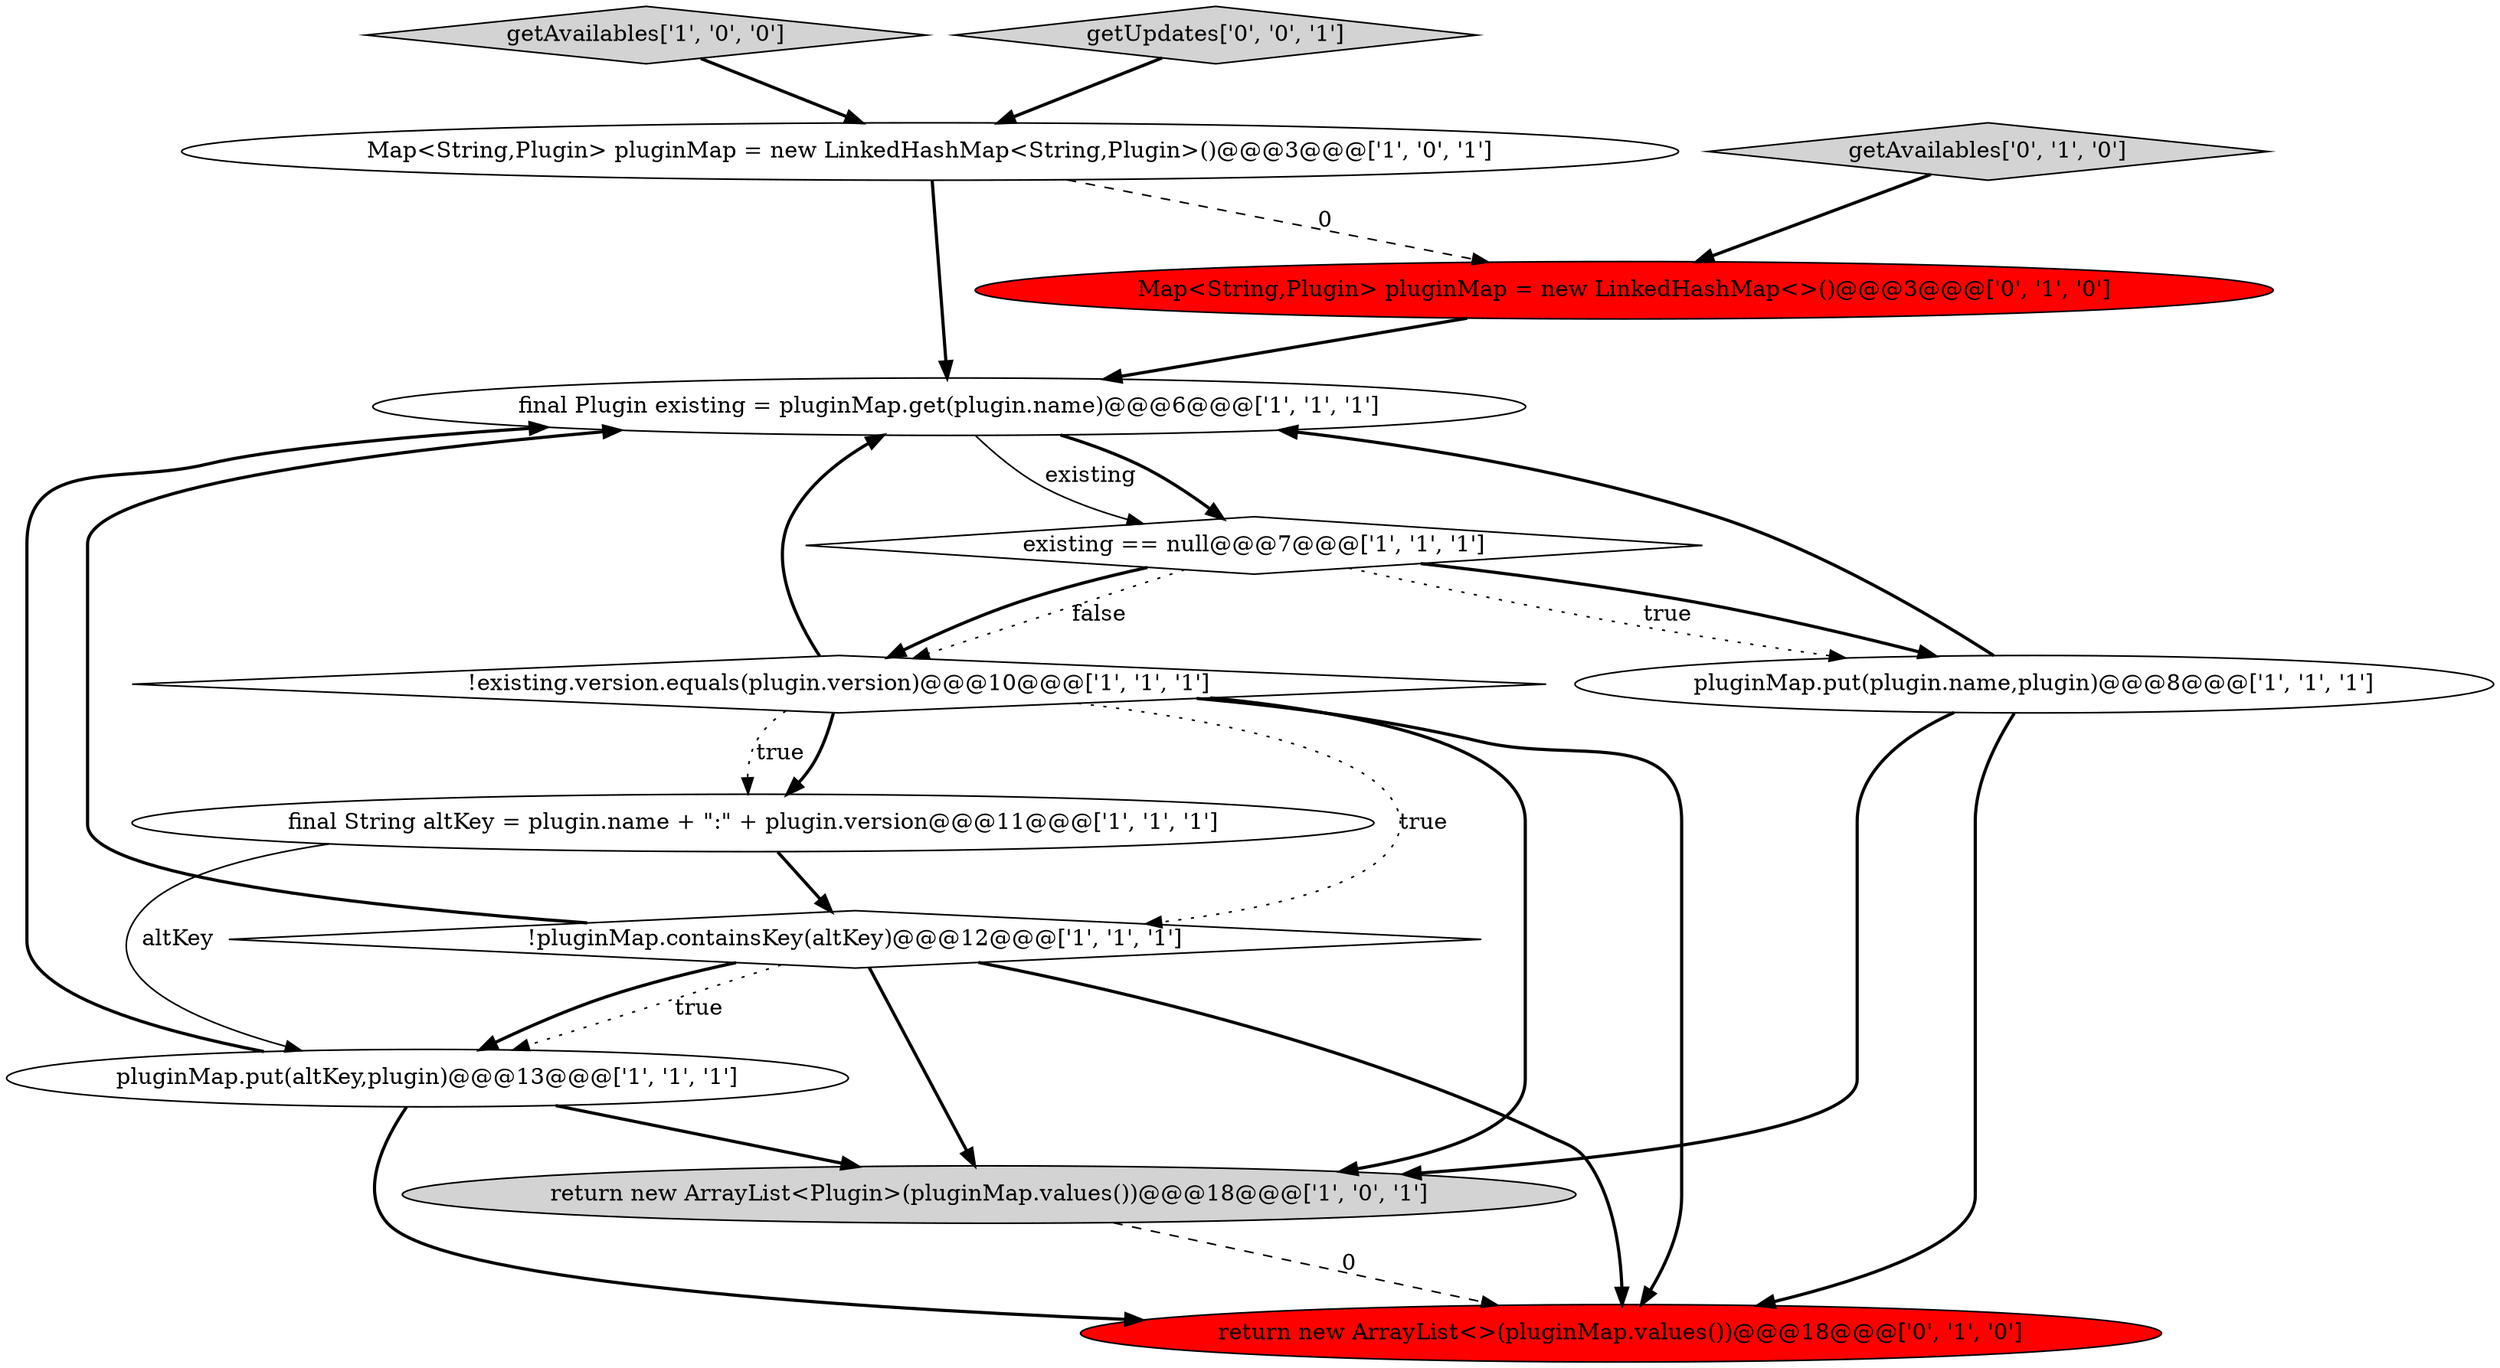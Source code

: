 digraph {
12 [style = filled, label = "getAvailables['0', '1', '0']", fillcolor = lightgray, shape = diamond image = "AAA0AAABBB2BBB"];
4 [style = filled, label = "getAvailables['1', '0', '0']", fillcolor = lightgray, shape = diamond image = "AAA0AAABBB1BBB"];
1 [style = filled, label = "existing == null@@@7@@@['1', '1', '1']", fillcolor = white, shape = diamond image = "AAA0AAABBB1BBB"];
13 [style = filled, label = "getUpdates['0', '0', '1']", fillcolor = lightgray, shape = diamond image = "AAA0AAABBB3BBB"];
3 [style = filled, label = "return new ArrayList<Plugin>(pluginMap.values())@@@18@@@['1', '0', '1']", fillcolor = lightgray, shape = ellipse image = "AAA0AAABBB1BBB"];
8 [style = filled, label = "Map<String,Plugin> pluginMap = new LinkedHashMap<String,Plugin>()@@@3@@@['1', '0', '1']", fillcolor = white, shape = ellipse image = "AAA0AAABBB1BBB"];
6 [style = filled, label = "!pluginMap.containsKey(altKey)@@@12@@@['1', '1', '1']", fillcolor = white, shape = diamond image = "AAA0AAABBB1BBB"];
11 [style = filled, label = "return new ArrayList<>(pluginMap.values())@@@18@@@['0', '1', '0']", fillcolor = red, shape = ellipse image = "AAA1AAABBB2BBB"];
5 [style = filled, label = "pluginMap.put(plugin.name,plugin)@@@8@@@['1', '1', '1']", fillcolor = white, shape = ellipse image = "AAA0AAABBB1BBB"];
0 [style = filled, label = "final Plugin existing = pluginMap.get(plugin.name)@@@6@@@['1', '1', '1']", fillcolor = white, shape = ellipse image = "AAA0AAABBB1BBB"];
2 [style = filled, label = "!existing.version.equals(plugin.version)@@@10@@@['1', '1', '1']", fillcolor = white, shape = diamond image = "AAA0AAABBB1BBB"];
9 [style = filled, label = "final String altKey = plugin.name + \":\" + plugin.version@@@11@@@['1', '1', '1']", fillcolor = white, shape = ellipse image = "AAA0AAABBB1BBB"];
10 [style = filled, label = "Map<String,Plugin> pluginMap = new LinkedHashMap<>()@@@3@@@['0', '1', '0']", fillcolor = red, shape = ellipse image = "AAA1AAABBB2BBB"];
7 [style = filled, label = "pluginMap.put(altKey,plugin)@@@13@@@['1', '1', '1']", fillcolor = white, shape = ellipse image = "AAA0AAABBB1BBB"];
1->5 [style = bold, label=""];
5->3 [style = bold, label=""];
6->3 [style = bold, label=""];
7->11 [style = bold, label=""];
8->10 [style = dashed, label="0"];
2->3 [style = bold, label=""];
0->1 [style = solid, label="existing"];
7->0 [style = bold, label=""];
6->0 [style = bold, label=""];
2->9 [style = bold, label=""];
7->3 [style = bold, label=""];
9->6 [style = bold, label=""];
1->2 [style = dotted, label="false"];
8->0 [style = bold, label=""];
2->0 [style = bold, label=""];
12->10 [style = bold, label=""];
2->9 [style = dotted, label="true"];
5->0 [style = bold, label=""];
2->6 [style = dotted, label="true"];
0->1 [style = bold, label=""];
6->11 [style = bold, label=""];
10->0 [style = bold, label=""];
6->7 [style = dotted, label="true"];
4->8 [style = bold, label=""];
1->2 [style = bold, label=""];
5->11 [style = bold, label=""];
9->7 [style = solid, label="altKey"];
13->8 [style = bold, label=""];
6->7 [style = bold, label=""];
2->11 [style = bold, label=""];
1->5 [style = dotted, label="true"];
3->11 [style = dashed, label="0"];
}
